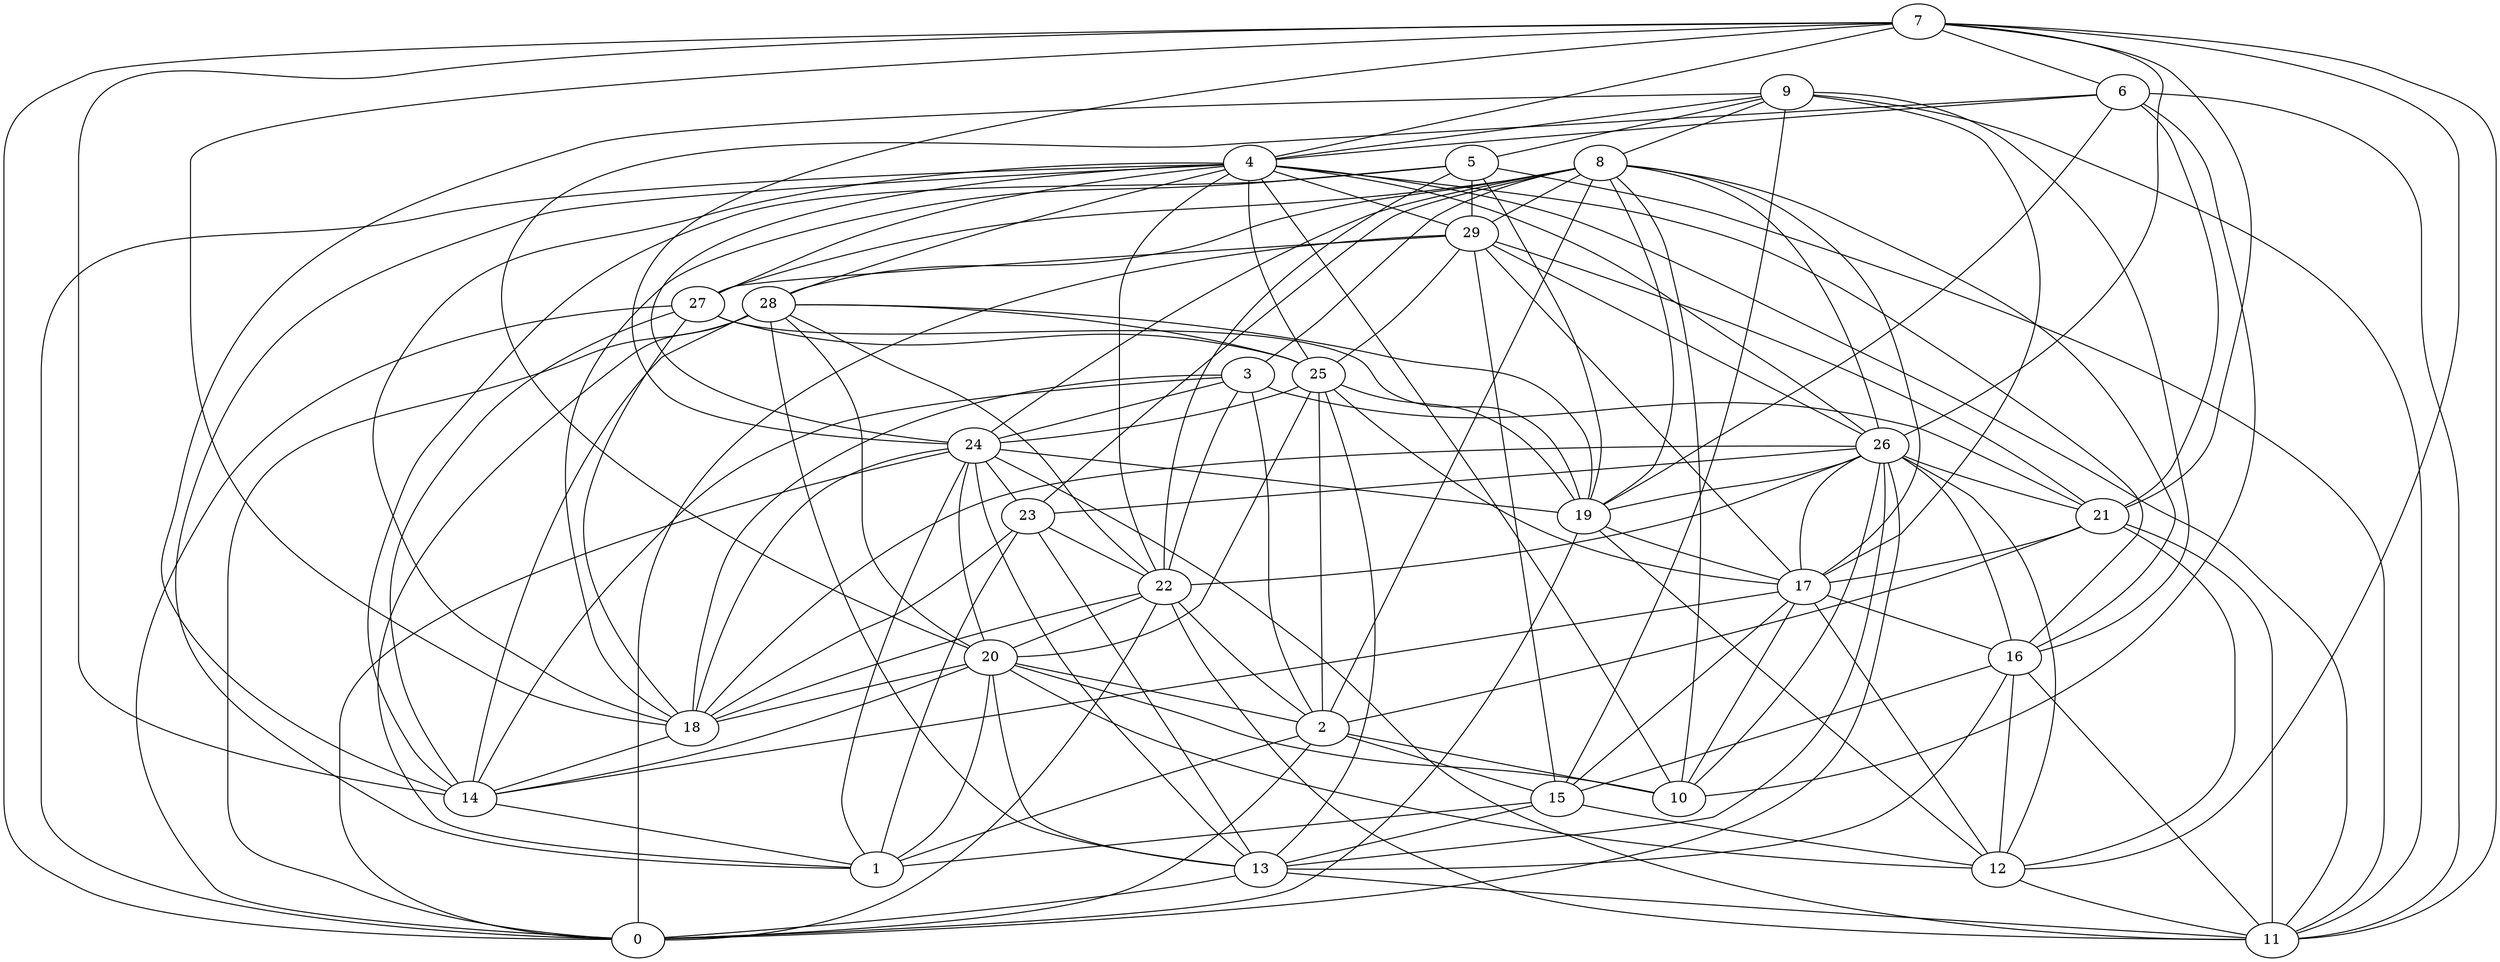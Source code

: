 digraph GG_graph {

subgraph G_graph {
edge [color = black]
"27" -> "14" [dir = none]
"27" -> "25" [dir = none]
"27" -> "0" [dir = none]
"27" -> "18" [dir = none]
"29" -> "17" [dir = none]
"29" -> "26" [dir = none]
"13" -> "0" [dir = none]
"15" -> "13" [dir = none]
"15" -> "12" [dir = none]
"26" -> "19" [dir = none]
"26" -> "23" [dir = none]
"26" -> "22" [dir = none]
"26" -> "0" [dir = none]
"26" -> "16" [dir = none]
"26" -> "12" [dir = none]
"26" -> "17" [dir = none]
"26" -> "13" [dir = none]
"14" -> "1" [dir = none]
"9" -> "14" [dir = none]
"9" -> "8" [dir = none]
"9" -> "17" [dir = none]
"9" -> "15" [dir = none]
"22" -> "20" [dir = none]
"22" -> "18" [dir = none]
"17" -> "15" [dir = none]
"17" -> "10" [dir = none]
"17" -> "14" [dir = none]
"7" -> "0" [dir = none]
"7" -> "18" [dir = none]
"7" -> "21" [dir = none]
"7" -> "11" [dir = none]
"7" -> "14" [dir = none]
"28" -> "19" [dir = none]
"28" -> "0" [dir = none]
"28" -> "22" [dir = none]
"28" -> "1" [dir = none]
"28" -> "20" [dir = none]
"28" -> "14" [dir = none]
"28" -> "13" [dir = none]
"16" -> "12" [dir = none]
"16" -> "15" [dir = none]
"16" -> "13" [dir = none]
"6" -> "4" [dir = none]
"6" -> "10" [dir = none]
"6" -> "21" [dir = none]
"3" -> "21" [dir = none]
"3" -> "14" [dir = none]
"3" -> "18" [dir = none]
"8" -> "23" [dir = none]
"8" -> "3" [dir = none]
"8" -> "10" [dir = none]
"8" -> "29" [dir = none]
"8" -> "2" [dir = none]
"8" -> "26" [dir = none]
"8" -> "17" [dir = none]
"5" -> "18" [dir = none]
"5" -> "11" [dir = none]
"5" -> "14" [dir = none]
"5" -> "22" [dir = none]
"12" -> "11" [dir = none]
"20" -> "10" [dir = none]
"20" -> "14" [dir = none]
"20" -> "12" [dir = none]
"20" -> "1" [dir = none]
"20" -> "2" [dir = none]
"23" -> "13" [dir = none]
"23" -> "1" [dir = none]
"23" -> "18" [dir = none]
"21" -> "17" [dir = none]
"21" -> "11" [dir = none]
"21" -> "12" [dir = none]
"4" -> "16" [dir = none]
"4" -> "11" [dir = none]
"4" -> "27" [dir = none]
"4" -> "22" [dir = none]
"4" -> "29" [dir = none]
"4" -> "10" [dir = none]
"4" -> "1" [dir = none]
"24" -> "11" [dir = none]
"24" -> "0" [dir = none]
"24" -> "20" [dir = none]
"2" -> "0" [dir = none]
"25" -> "24" [dir = none]
"25" -> "17" [dir = none]
"25" -> "2" [dir = none]
"25" -> "19" [dir = none]
"19" -> "17" [dir = none]
"7" -> "4" [dir = none]
"4" -> "18" [dir = none]
"24" -> "13" [dir = none]
"21" -> "2" [dir = none]
"24" -> "1" [dir = none]
"4" -> "25" [dir = none]
"20" -> "18" [dir = none]
"15" -> "1" [dir = none]
"2" -> "15" [dir = none]
"26" -> "18" [dir = none]
"29" -> "21" [dir = none]
"24" -> "19" [dir = none]
"29" -> "27" [dir = none]
"8" -> "28" [dir = none]
"25" -> "13" [dir = none]
"13" -> "11" [dir = none]
"4" -> "26" [dir = none]
"29" -> "25" [dir = none]
"7" -> "26" [dir = none]
"4" -> "0" [dir = none]
"7" -> "12" [dir = none]
"29" -> "15" [dir = none]
"6" -> "19" [dir = none]
"27" -> "19" [dir = none]
"19" -> "12" [dir = none]
"8" -> "27" [dir = none]
"25" -> "20" [dir = none]
"9" -> "4" [dir = none]
"22" -> "0" [dir = none]
"23" -> "22" [dir = none]
"9" -> "16" [dir = none]
"9" -> "11" [dir = none]
"2" -> "10" [dir = none]
"3" -> "24" [dir = none]
"8" -> "16" [dir = none]
"29" -> "0" [dir = none]
"7" -> "24" [dir = none]
"18" -> "14" [dir = none]
"7" -> "6" [dir = none]
"22" -> "2" [dir = none]
"6" -> "20" [dir = none]
"24" -> "23" [dir = none]
"3" -> "2" [dir = none]
"26" -> "10" [dir = none]
"6" -> "11" [dir = none]
"28" -> "25" [dir = none]
"17" -> "16" [dir = none]
"22" -> "11" [dir = none]
"8" -> "19" [dir = none]
"26" -> "21" [dir = none]
"16" -> "11" [dir = none]
"4" -> "24" [dir = none]
"3" -> "22" [dir = none]
"5" -> "19" [dir = none]
"2" -> "1" [dir = none]
"20" -> "13" [dir = none]
"19" -> "0" [dir = none]
"17" -> "12" [dir = none]
"9" -> "5" [dir = none]
"24" -> "18" [dir = none]
"8" -> "24" [dir = none]
"4" -> "28" [dir = none]
"5" -> "29" [dir = none]
}

}
